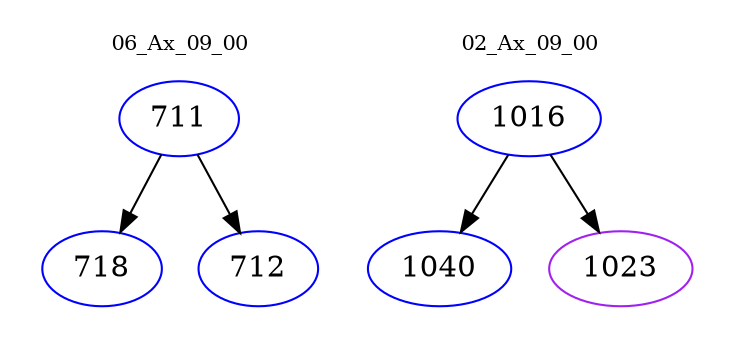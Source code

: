 digraph{
subgraph cluster_0 {
color = white
label = "06_Ax_09_00";
fontsize=10;
T0_711 [label="711", color="blue"]
T0_711 -> T0_718 [color="black"]
T0_718 [label="718", color="blue"]
T0_711 -> T0_712 [color="black"]
T0_712 [label="712", color="blue"]
}
subgraph cluster_1 {
color = white
label = "02_Ax_09_00";
fontsize=10;
T1_1016 [label="1016", color="blue"]
T1_1016 -> T1_1040 [color="black"]
T1_1040 [label="1040", color="blue"]
T1_1016 -> T1_1023 [color="black"]
T1_1023 [label="1023", color="purple"]
}
}
